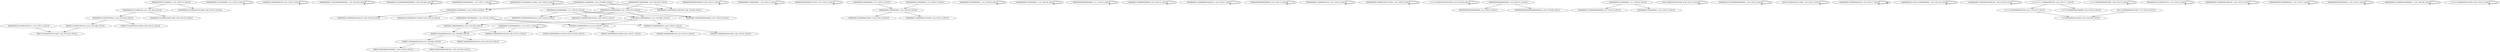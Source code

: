 digraph G {
    "0000000011010000100101_3-24_COV:324_LEN:22" -> "00000110100001001011_6-25_COV:296_LEN:20";
    "0000000011010000100101_3-24_COV:324_LEN:22" -> "0000011010000100101000_6-28_COV:23_LEN:22";
    "00000000001101000010_1-20_COV:375_LEN:20" -> "00000000011010000100_2-21_COV:366_LEN:20";
    "00000000001101000010_1-20_COV:375_LEN:20" -> "00000000011010000101011000_2-28_COV:14_LEN:26";
    "000000000011010000000_1-21_COV:14_LEN:21" -> "000000000011010000000_1-21_COV:14_LEN:21";
    "00000001100000000100_4-24_COV:13_LEN:20" -> "00000001100000000100_4-24_COV:13_LEN:20";
    "0000000000111001000000000000_1-28_COV:144_LEN:28" -> "0000000000111001000000000000_1-28_COV:144_LEN:28";
    "0000000010110000000000000000_1-28_COV:246_LEN:28" -> "0000000010110000000000000000_1-28_COV:246_LEN:28";
    "000000000010000000001_1-22_COV:17_LEN:21" -> "000000000010000000001_1-22_COV:17_LEN:21";
    "000000000011010000001011000_1-28_COV:22_LEN:27" -> "000000000011010000001011000_1-28_COV:22_LEN:27";
    "00000011000000000100_5-24_COV:585_LEN:20" -> "00000110000000001000_6-25_COV:444_LEN:20";
    "00000011000000000100_5-24_COV:585_LEN:20" -> "00000110000000001001010_6-28_COV:130_LEN:23";
    "00000000000000000000_8-28_COV:13_LEN:20" -> "00000000000000000000_8-28_COV:13_LEN:20";
    "000000000011000000001_1-22_COV:14_LEN:21" -> "000000000011000000001_1-22_COV:14_LEN:21";
    "00000000011000000000_2-21_COV:1079_LEN:20" -> "0000000011000000000000100_3-28_COV:42_LEN:25";
    "00000000011000000000_2-21_COV:1079_LEN:20" -> "00000000110000000001_3-22_COV:993_LEN:20";
    "00000000011000000000_2-21_COV:1079_LEN:20" -> "0000000011000000000101000_3-28_COV:33_LEN:25";
    "00000000011000000000_2-21_COV:1079_LEN:20" -> "0000000011000000000000000_3-27_COV:19_LEN:25";
    "000000000110000000001_1-22_COV:18_LEN:21" -> "00000001100000000010_4-23_COV:592_LEN:20";
    "000000000110000000001_1-22_COV:18_LEN:21" -> "000000011000000000110_4-24_COV:387_LEN:21";
    "000000000110000000001_1-22_COV:18_LEN:21" -> "00000001100000000010_4-24_COV:41_LEN:20";
    "0000000001100000000010_1-23_COV:17_LEN:22" -> "0000000001100000000010_1-23_COV:17_LEN:22";
    "0000001000000000110100_5-27_COV:13_LEN:22" -> "0000001000000000110100_5-27_COV:13_LEN:22";
    "00000001100000000010_4-23_COV:592_LEN:20" -> "00000011000000000100_5-24_COV:585_LEN:20";
    "00000001100000000010_4-23_COV:592_LEN:20" -> "00000011000000000100100_5-28_COV:15_LEN:23";
    "10000000001100000000_1-21_COV:13_LEN:20" -> "00000000011000000001_2-22_COV:39_LEN:20";
    "000000000110000000001_1-22_COV:20_LEN:21" -> "000000000110000000001_1-22_COV:20_LEN:21";
    "00000000110000000001_3-22_COV:993_LEN:20" -> "00000001100000000010_4-23_COV:592_LEN:20";
    "00000000110000000001_3-22_COV:993_LEN:20" -> "000000011000000000110_4-24_COV:387_LEN:21";
    "00000000110000000001_3-22_COV:993_LEN:20" -> "00000001100000000010_4-24_COV:41_LEN:20";
    "000000000011000000001_1-22_COV:18_LEN:21" -> "000000000011000000001_1-22_COV:18_LEN:21";
    "00000000000000000000_1-21_COV:14_LEN:20" -> "00000000000000000000_1-21_COV:14_LEN:20";
    "0000000110000000000000_3-25_COV:13_LEN:22" -> "0000000110000000000000_3-25_COV:13_LEN:22";
    "000000000110000000001000100_1-28_COV:21_LEN:27" -> "000000000110000000001000100_1-28_COV:21_LEN:27";
    "00000000000000000000_3-23_COV:13_LEN:20" -> "00000000000000000000_3-23_COV:13_LEN:20";
    "00000110000000001000_6-25_COV:444_LEN:20" -> "0000110000000001000000_7-28_COV:90_LEN:22";
    "00000110000000001000_6-25_COV:444_LEN:20" -> "0000110000000001000100_7-28_COV:359_LEN:22";
    "00000000001100000000_1-20_COV:890_LEN:20" -> "00000000011000000000_2-21_COV:1079_LEN:20";
    "00000000001100000000_1-20_COV:890_LEN:20" -> "000000000110000000011001000_2-28_COV:98_LEN:27";
    "00000000001100000000_1-20_COV:890_LEN:20" -> "00000000011000000001_2-22_COV:63_LEN:20";
    "00000000001100000010010_1-23_COV:18_LEN:23" -> "00000000001100000010010_1-23_COV:18_LEN:23";
    "10000000001100000000_1-20_COV:328_LEN:20" -> "00000000011000000000_2-21_COV:1079_LEN:20";
    "10000000001100000000_1-20_COV:328_LEN:20" -> "000000000110000000011001000_2-28_COV:98_LEN:27";
    "10000000001100000000_1-20_COV:328_LEN:20" -> "00000000011000000001_2-22_COV:63_LEN:20";
    "000000000011000001001011000_1-28_COV:23_LEN:27" -> "000000000011000001001011000_1-28_COV:23_LEN:27";
    "11111110000010001001000_6-28_COV:29_LEN:23" -> "11111110000010001001000_6-28_COV:29_LEN:23";
    "00000000000000000000_1-20_COV:311_LEN:20" -> "000000000000000000000_2-23_COV:14_LEN:21";
    "00000000000000000000_1-20_COV:311_LEN:20" -> "000000000000000000000000000_2-28_COV:289_LEN:27";
    "00000000001100000000_1-21_COV:29_LEN:20" -> "0000000001100000000000000_2-27_COV:15_LEN:25";
    "00000000001100000000_1-21_COV:29_LEN:20" -> "00000000011000000001_2-22_COV:15_LEN:20";
    "00011000000001000100_8-28_COV:13_LEN:20" -> "00011000000001000100_8-28_COV:13_LEN:20";
    "000000001011000000000000000_1-28_COV:14_LEN:27" -> "000000001011000000000000000_1-28_COV:14_LEN:27";
    "000110100001001011000_7-28_COV:13_LEN:21" -> "000110100001001011000_7-28_COV:13_LEN:21";
    "00000000011000000000_1-21_COV:16_LEN:20" -> "0000000011000000000000100_3-28_COV:42_LEN:25";
    "00000000011000000000_1-21_COV:16_LEN:20" -> "00000000110000000001_3-22_COV:993_LEN:20";
    "00000000011000000000_1-21_COV:16_LEN:20" -> "0000000011000000000101000_3-28_COV:33_LEN:25";
    "00000000011000000000_1-21_COV:16_LEN:20" -> "0000000011000000000000000_3-27_COV:19_LEN:25";
    "00000000011000000001_2-22_COV:39_LEN:20" -> "00000000110000000010001_3-26_COV:19_LEN:23";
    "00000000011000000001_2-22_COV:39_LEN:20" -> "0000000011000000001101000_3-28_COV:14_LEN:25";
    "00000000011000000000100_1-24_COV:17_LEN:23" -> "00000000011000000000100_1-24_COV:17_LEN:23";
    "000000011000000000110_4-24_COV:387_LEN:21" -> "00000110000000001101000_6-28_COV:363_LEN:23";
    "000000011000000000110_4-24_COV:387_LEN:21" -> "0000011000000000110000_6-28_COV:27_LEN:22";
    "0000000000110010110000000000_1-28_COV:143_LEN:28" -> "0000000000110010110000000000_1-28_COV:143_LEN:28";
    "000000000110100001001011_1-25_COV:13_LEN:24" -> "0000110100001001011000_7-28_COV:310_LEN:22";
    "100000000011000000001000100_1-28_COV:20_LEN:27" -> "100000000011000000001000100_1-28_COV:20_LEN:27";
    "00000000001100000000_1-21_COV:27_LEN:20" -> "00000000011000000001_2-22_COV:39_LEN:20";
    "11111111111000000000100_2-24_COV:117_LEN:23" -> "1111111000000000100100_6-27_COV:197_LEN:22";
    "11111111111000000000100_2-24_COV:117_LEN:23" -> "1111111000000000100000_6-28_COV:32_LEN:22";
    "111111000000000001000_7-28_COV:13_LEN:21" -> "111111000000000001000_7-28_COV:13_LEN:21";
    "00000110100001001011_6-25_COV:296_LEN:20" -> "0000110100001001011000_7-28_COV:310_LEN:22";
    "0000000001101000010010_1-23_COV:14_LEN:22" -> "0000000001101000010010_1-23_COV:14_LEN:22";
    "00000000011000000001_2-22_COV:63_LEN:20" -> "0000000011000000001000100_3-28_COV:29_LEN:25";
    "00000000011000000001_2-22_COV:63_LEN:20" -> "0000000011000000001101000_3-28_COV:19_LEN:25";
    "000000000011000000001000100_1-28_COV:19_LEN:27" -> "000000000011000000001000100_1-28_COV:19_LEN:27";
    "001111000000000100100_7-27_COV:18_LEN:21" -> "11110000000001001000_9-28_COV:220_LEN:20";
    "00000000000100000000010_1-23_COV:15_LEN:23" -> "00000000000100000000010_1-23_COV:15_LEN:23";
    "00000001100000000010_4-24_COV:41_LEN:20" -> "00000011000000000100_5-25_COV:14_LEN:20";
    "00000001100000000010_4-24_COV:41_LEN:20" -> "00000011000000000101000_5-28_COV:24_LEN:23";
    "1111111000000000100100_6-27_COV:197_LEN:22" -> "11110000000001001000_9-28_COV:220_LEN:20";
    "0000000001100000000010_1-23_COV:17_LEN:22" -> "00000011000000000100_5-24_COV:585_LEN:20";
    "0000000001100000000010_1-23_COV:17_LEN:22" -> "00000011000000000100100_5-28_COV:15_LEN:23";
    "00000000011000000000100_1-24_COV:17_LEN:23" -> "00000000011000000000100_1-24_COV:17_LEN:23";
    "00000000010000000001_2-22_COV:14_LEN:20" -> "00000000010000000001_2-22_COV:14_LEN:20";
    "00000000011010000100_2-21_COV:366_LEN:20" -> "0000000011010000100101_3-24_COV:324_LEN:22";
    "00000000011010000100_2-21_COV:366_LEN:20" -> "0000000011010000100011000_3-28_COV:30_LEN:25";
    "0000000000110000000100000001_1-28_COV:196_LEN:28" -> "0000000000110000000100000001_1-28_COV:196_LEN:28";
    "1111111000000001001000_6-28_COV:14_LEN:22" -> "1111111000000001001000_6-28_COV:14_LEN:22";
}
